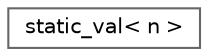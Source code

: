 digraph "类继承关系图"
{
 // LATEX_PDF_SIZE
  bgcolor="transparent";
  edge [fontname=Helvetica,fontsize=10,labelfontname=Helvetica,labelfontsize=10];
  node [fontname=Helvetica,fontsize=10,shape=box,height=0.2,width=0.4];
  rankdir="LR";
  Node0 [id="Node000000",label="static_val\< n \>",height=0.2,width=0.4,color="grey40", fillcolor="white", style="filled",URL="$structstatic__val.html",tooltip=" "];
}
